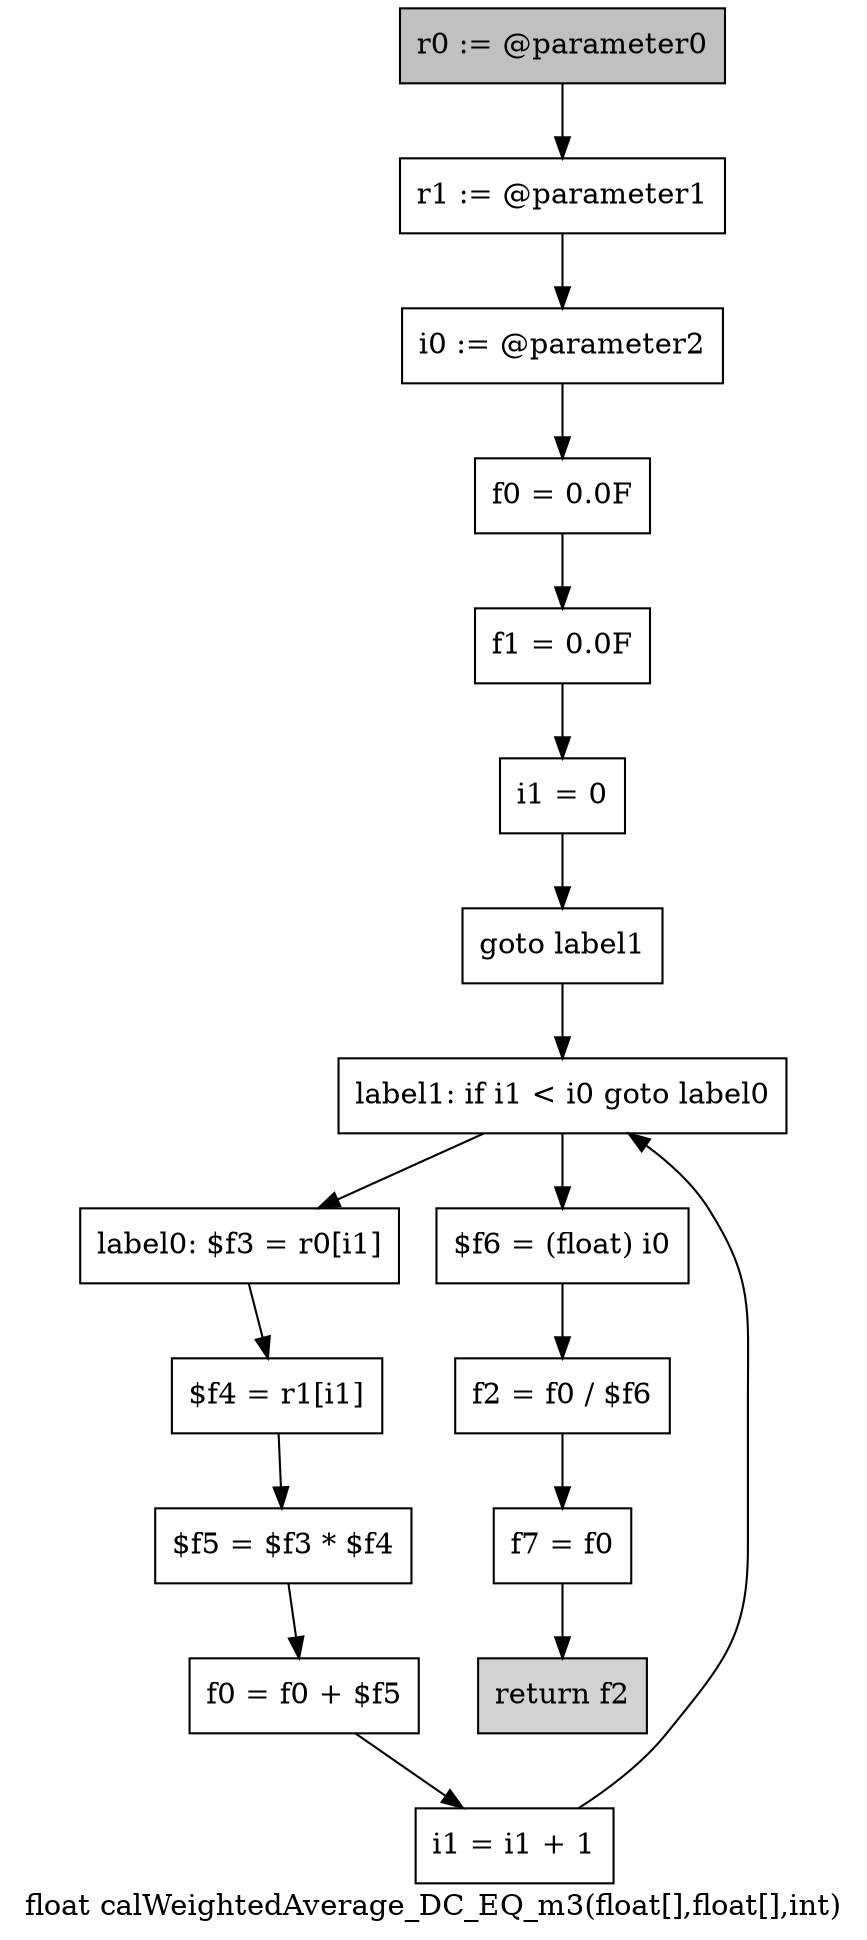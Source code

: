 digraph "float calWeightedAverage_DC_EQ_m3(float[],float[],int)" {
    label="float calWeightedAverage_DC_EQ_m3(float[],float[],int)";
    node [shape=box];
    "0" [style=filled,fillcolor=gray,label="r0 := @parameter0",];
    "1" [label="r1 := @parameter1",];
    "0"->"1";
    "2" [label="i0 := @parameter2",];
    "1"->"2";
    "3" [label="f0 = 0.0F",];
    "2"->"3";
    "4" [label="f1 = 0.0F",];
    "3"->"4";
    "5" [label="i1 = 0",];
    "4"->"5";
    "6" [label="goto label1",];
    "5"->"6";
    "12" [label="label1: if i1 < i0 goto label0",];
    "6"->"12";
    "7" [label="label0: $f3 = r0[i1]",];
    "8" [label="$f4 = r1[i1]",];
    "7"->"8";
    "9" [label="$f5 = $f3 * $f4",];
    "8"->"9";
    "10" [label="f0 = f0 + $f5",];
    "9"->"10";
    "11" [label="i1 = i1 + 1",];
    "10"->"11";
    "11"->"12";
    "12"->"7";
    "13" [label="$f6 = (float) i0",];
    "12"->"13";
    "14" [label="f2 = f0 / $f6",];
    "13"->"14";
    "15" [label="f7 = f0",];
    "14"->"15";
    "16" [style=filled,fillcolor=lightgray,label="return f2",];
    "15"->"16";
}
